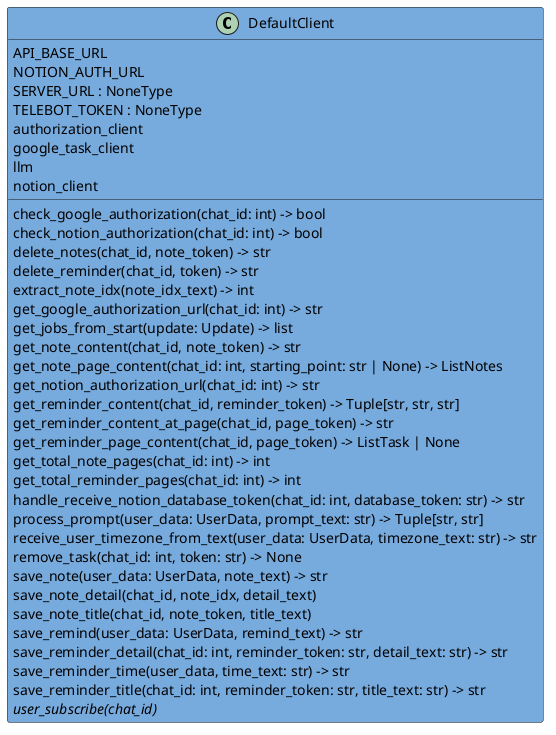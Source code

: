 @startuml classes_client
set namespaceSeparator none
class "DefaultClient" as SmartNoteAssistant.client.telegram._default_client.DefaultClient #77AADD {
  API_BASE_URL
  NOTION_AUTH_URL
  SERVER_URL : NoneType
  TELEBOT_TOKEN : NoneType
  authorization_client
  google_task_client
  llm
  notion_client
  check_google_authorization(chat_id: int) -> bool
  check_notion_authorization(chat_id: int) -> bool
  delete_notes(chat_id, note_token) -> str
  delete_reminder(chat_id, token) -> str
  extract_note_idx(note_idx_text) -> int
  get_google_authorization_url(chat_id: int) -> str
  get_jobs_from_start(update: Update) -> list
  get_note_content(chat_id, note_token) -> str
  get_note_page_content(chat_id: int, starting_point: str | None) -> ListNotes
  get_notion_authorization_url(chat_id: int) -> str
  get_reminder_content(chat_id, reminder_token) -> Tuple[str, str, str]
  get_reminder_content_at_page(chat_id, page_token) -> str
  get_reminder_page_content(chat_id, page_token) -> ListTask | None
  get_total_note_pages(chat_id: int) -> int
  get_total_reminder_pages(chat_id: int) -> int
  handle_receive_notion_database_token(chat_id: int, database_token: str) -> str
  process_prompt(user_data: UserData, prompt_text: str) -> Tuple[str, str]
  receive_user_timezone_from_text(user_data: UserData, timezone_text: str) -> str
  remove_task(chat_id: int, token: str) -> None
  save_note(user_data: UserData, note_text) -> str
  save_note_detail(chat_id, note_idx, detail_text)
  save_note_title(chat_id, note_token, title_text)
  save_remind(user_data: UserData, remind_text) -> str
  save_reminder_detail(chat_id: int, reminder_token: str, detail_text: str) -> str
  save_reminder_time(user_data, time_text: str) -> str
  save_reminder_title(chat_id: int, reminder_token: str, title_text: str) -> str
  {abstract}user_subscribe(chat_id)
}
@enduml
